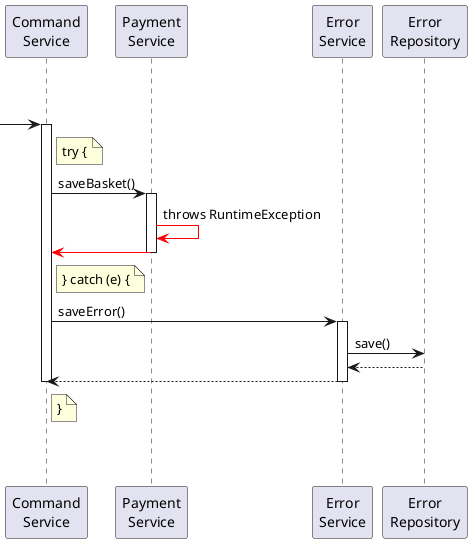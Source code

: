@startuml

participant Command as "Command\nService"
participant Payment as "Payment\nService"
participant Error as "Error\nService"
participant Repository as "Error\nRepository"
|||
|||
 -> Command
activate Command
note right Command: try {
Command -> Payment: saveBasket()
activate Payment
Payment -[#red]> Payment: throws RuntimeException
Payment -[#red]> Command
deactivate Payment
note right Command: } catch (e) {
Command -> Error: saveError()
activate Error
Error -> Repository: save()
Repository --> Error
Error --> Command
deactivate Error
note right Command: }
deactivate Command

|||
|||

@enduml